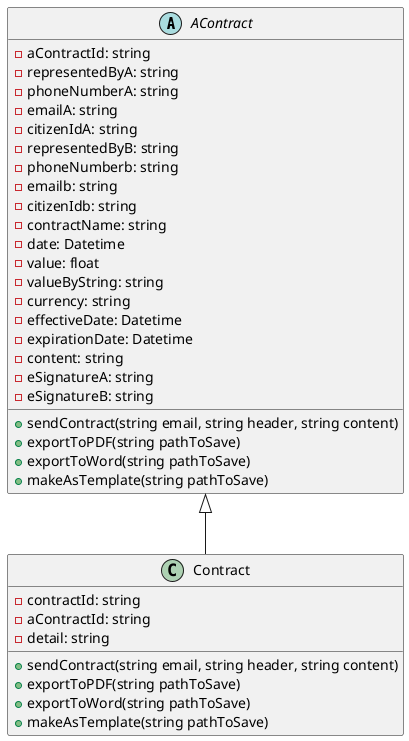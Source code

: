 @startuml

abstract class  AContract {
  - aContractId: string
  - representedByA: string
  - phoneNumberA: string
  - emailA: string
  - citizenIdA: string
  - representedByB: string
  - phoneNumberb: string
  - emailb: string
  - citizenIdb: string
  - contractName: string
  - date: Datetime
  - value: float
  - valueByString: string
  - currency: string
  - effectiveDate: Datetime
  - expirationDate: Datetime
  - content: string
  - eSignatureA: string
  - eSignatureB: string
  + sendContract(string email, string header, string content)
  + exportToPDF(string pathToSave)
  + exportToWord(string pathToSave)
  + makeAsTemplate(string pathToSave)
}

class Contract {
  - contractId: string
  - aContractId: string
  - detail: string
  + sendContract(string email, string header, string content)
  + exportToPDF(string pathToSave)
  + exportToWord(string pathToSave)
  + makeAsTemplate(string pathToSave)
}
class Contract extends AContract

@enduml
